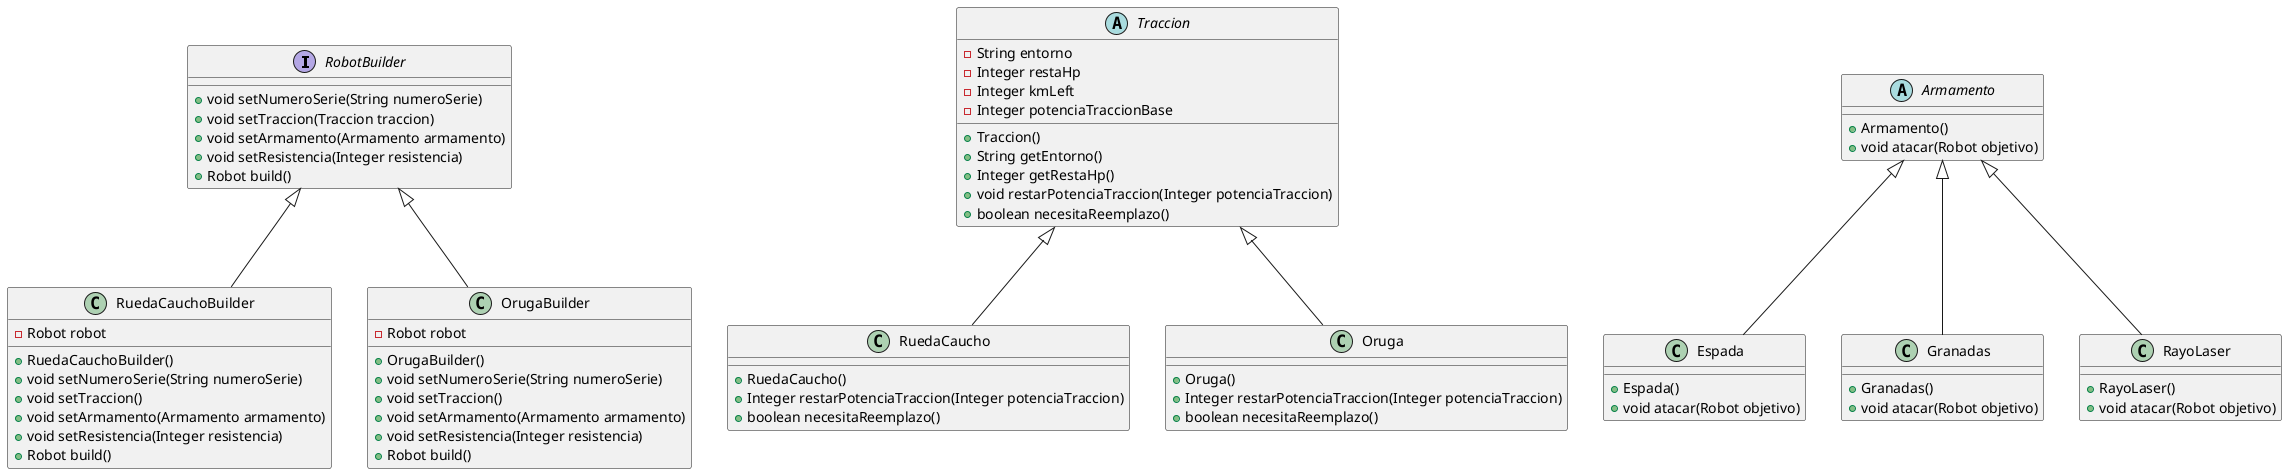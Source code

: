 @startuml

interface RobotBuilder {
    + void setNumeroSerie(String numeroSerie)
    + void setTraccion(Traccion traccion)
    + void setArmamento(Armamento armamento)
    + void setResistencia(Integer resistencia)
    + Robot build()
}



abstract class Traccion {
    - String entorno
    - Integer restaHp
    - Integer kmLeft
    - Integer potenciaTraccionBase
    + Traccion()
    + String getEntorno()
    + Integer getRestaHp()
    + void restarPotenciaTraccion(Integer potenciaTraccion)
    + boolean necesitaReemplazo()
}

abstract class Armamento {
    + Armamento()
    + void atacar(Robot objetivo)
}

class Espada {
    + Espada()
    + void atacar(Robot objetivo)
}

class Granadas {
    + Granadas()
    + void atacar(Robot objetivo)
}

class RayoLaser {
    + RayoLaser()
    + void atacar(Robot objetivo)
}

class RuedaCaucho {
    + RuedaCaucho()
    + Integer restarPotenciaTraccion(Integer potenciaTraccion)
    + boolean necesitaReemplazo()
}

class Oruga {
    + Oruga()
    + Integer restarPotenciaTraccion(Integer potenciaTraccion)
    + boolean necesitaReemplazo()
}

class RuedaCauchoBuilder {
    - Robot robot
    + RuedaCauchoBuilder()
    + void setNumeroSerie(String numeroSerie)
    + void setTraccion()
    + void setArmamento(Armamento armamento)
    + void setResistencia(Integer resistencia)
    + Robot build()
}

class OrugaBuilder {
    - Robot robot
    + OrugaBuilder()
    + void setNumeroSerie(String numeroSerie)
    + void setTraccion()
    + void setArmamento(Armamento armamento)
    + void setResistencia(Integer resistencia)
    + Robot build()
}


Traccion <|-- RuedaCaucho
Traccion <|-- Oruga
Armamento <|-- Espada
Armamento <|-- Granadas
Armamento <|-- RayoLaser
RobotBuilder <|-- RuedaCauchoBuilder
RobotBuilder <|-- OrugaBuilder

@enduml
